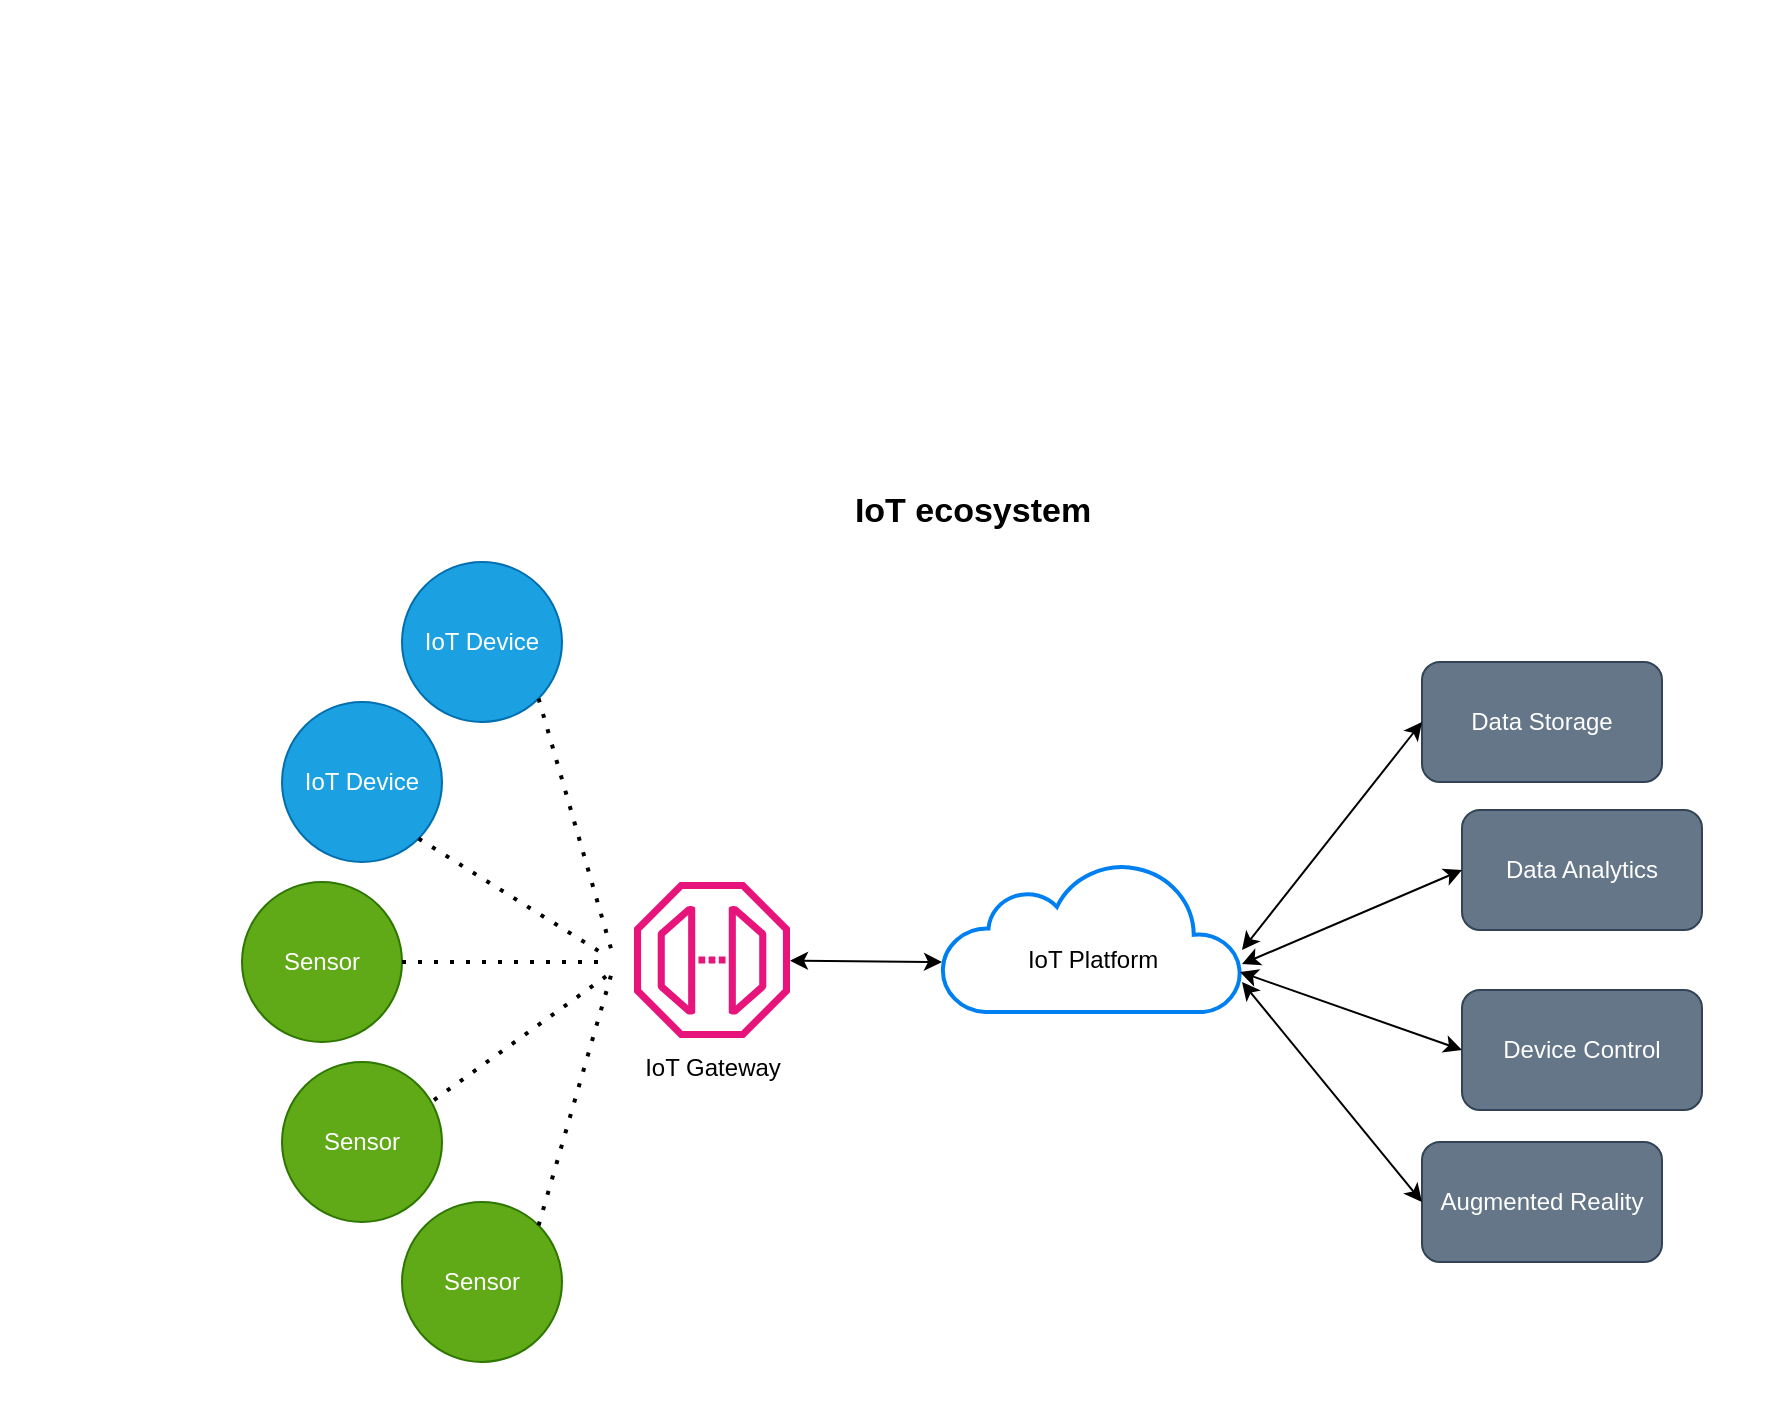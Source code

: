 <mxfile version="24.7.17">
  <diagram name="Page-1" id="cTqyQuH_cmsPI5R31wae">
    <mxGraphModel dx="1098" dy="988" grid="1" gridSize="10" guides="1" tooltips="1" connect="1" arrows="1" fold="1" page="1" pageScale="1" pageWidth="850" pageHeight="1100" math="0" shadow="0">
      <root>
        <mxCell id="0" />
        <mxCell id="1" parent="0" />
        <mxCell id="4gL2KsSqkulixGo2v1RV-1" value="&lt;span style=&quot;font-size: 17px;&quot;&gt;&lt;b&gt;IoT ecosystem&lt;/b&gt;&lt;/span&gt;" style="text;html=1;align=center;verticalAlign=middle;resizable=0;points=[];autosize=1;strokeColor=none;fillColor=none;" vertex="1" parent="1">
          <mxGeometry x="415" y="240" width="140" height="30" as="geometry" />
        </mxCell>
        <mxCell id="4gL2KsSqkulixGo2v1RV-2" value="IoT Device" style="ellipse;whiteSpace=wrap;html=1;aspect=fixed;fillColor=#1ba1e2;fontColor=#ffffff;strokeColor=#006EAF;" vertex="1" parent="1">
          <mxGeometry x="200" y="280" width="80" height="80" as="geometry" />
        </mxCell>
        <mxCell id="4gL2KsSqkulixGo2v1RV-3" value="IoT Device" style="ellipse;whiteSpace=wrap;html=1;aspect=fixed;fillColor=#1ba1e2;fontColor=#ffffff;strokeColor=#006EAF;" vertex="1" parent="1">
          <mxGeometry x="140" y="350" width="80" height="80" as="geometry" />
        </mxCell>
        <mxCell id="4gL2KsSqkulixGo2v1RV-4" value="Sensor" style="ellipse;whiteSpace=wrap;html=1;aspect=fixed;fillColor=#60a917;fontColor=#ffffff;strokeColor=#2D7600;" vertex="1" parent="1">
          <mxGeometry x="120" y="440" width="80" height="80" as="geometry" />
        </mxCell>
        <mxCell id="4gL2KsSqkulixGo2v1RV-5" value="Sensor" style="ellipse;whiteSpace=wrap;html=1;aspect=fixed;fillColor=#60a917;fontColor=#ffffff;strokeColor=#2D7600;" vertex="1" parent="1">
          <mxGeometry x="140" y="530" width="80" height="80" as="geometry" />
        </mxCell>
        <mxCell id="4gL2KsSqkulixGo2v1RV-6" value="Sensor" style="ellipse;whiteSpace=wrap;html=1;aspect=fixed;fillColor=#60a917;fontColor=#ffffff;strokeColor=#2D7600;" vertex="1" parent="1">
          <mxGeometry x="200" y="600" width="80" height="80" as="geometry" />
        </mxCell>
        <mxCell id="4gL2KsSqkulixGo2v1RV-7" value="" style="sketch=0;outlineConnect=0;fontColor=#232F3E;gradientColor=none;fillColor=#E7157B;strokeColor=none;dashed=0;verticalLabelPosition=bottom;verticalAlign=top;align=center;html=1;fontSize=12;fontStyle=0;aspect=fixed;pointerEvents=1;shape=mxgraph.aws4.endpoint;" vertex="1" parent="1">
          <mxGeometry x="316" y="440" width="78" height="78" as="geometry" />
        </mxCell>
        <mxCell id="4gL2KsSqkulixGo2v1RV-8" value="IoT Gateway" style="text;html=1;align=center;verticalAlign=middle;resizable=0;points=[];autosize=1;strokeColor=none;fillColor=none;" vertex="1" parent="1">
          <mxGeometry x="310" y="518" width="90" height="30" as="geometry" />
        </mxCell>
        <mxCell id="4gL2KsSqkulixGo2v1RV-13" value="" style="endArrow=none;dashed=1;html=1;dashPattern=1 3;strokeWidth=2;rounded=0;exitX=1;exitY=1;exitDx=0;exitDy=0;entryX=0;entryY=0;entryDx=0;entryDy=0;" edge="1" parent="1" source="4gL2KsSqkulixGo2v1RV-3" target="4gL2KsSqkulixGo2v1RV-19">
          <mxGeometry width="50" height="50" relative="1" as="geometry">
            <mxPoint x="360" y="500" as="sourcePoint" />
            <mxPoint x="270" y="450" as="targetPoint" />
          </mxGeometry>
        </mxCell>
        <mxCell id="4gL2KsSqkulixGo2v1RV-15" value="" style="endArrow=none;dashed=1;html=1;dashPattern=1 3;strokeWidth=2;rounded=0;exitX=1;exitY=1;exitDx=0;exitDy=0;entryX=0.5;entryY=0;entryDx=0;entryDy=0;" edge="1" parent="1" source="4gL2KsSqkulixGo2v1RV-2" target="4gL2KsSqkulixGo2v1RV-19">
          <mxGeometry width="50" height="50" relative="1" as="geometry">
            <mxPoint x="360" y="500" as="sourcePoint" />
            <mxPoint x="290" y="430" as="targetPoint" />
          </mxGeometry>
        </mxCell>
        <mxCell id="4gL2KsSqkulixGo2v1RV-17" value="" style="endArrow=none;dashed=1;html=1;dashPattern=1 3;strokeWidth=2;rounded=0;exitX=1;exitY=0.5;exitDx=0;exitDy=0;entryX=0;entryY=0.5;entryDx=0;entryDy=0;" edge="1" parent="1" source="4gL2KsSqkulixGo2v1RV-4" target="4gL2KsSqkulixGo2v1RV-19">
          <mxGeometry width="50" height="50" relative="1" as="geometry">
            <mxPoint x="218" y="428" as="sourcePoint" />
            <mxPoint x="260" y="490" as="targetPoint" />
          </mxGeometry>
        </mxCell>
        <mxCell id="4gL2KsSqkulixGo2v1RV-18" value="" style="ellipse;whiteSpace=wrap;html=1;aspect=fixed;" vertex="1" parent="1">
          <mxGeometry x="NaN" y="NaN" width="NaN" as="geometry" />
        </mxCell>
        <mxCell id="4gL2KsSqkulixGo2v1RV-19" value="" style="ellipse;whiteSpace=wrap;html=1;aspect=fixed;opacity=0;" vertex="1" parent="1">
          <mxGeometry x="300" y="475" width="10" height="10" as="geometry" />
        </mxCell>
        <mxCell id="4gL2KsSqkulixGo2v1RV-21" value="" style="endArrow=none;dashed=1;html=1;dashPattern=1 3;strokeWidth=2;rounded=0;exitX=0.95;exitY=0.238;exitDx=0;exitDy=0;exitPerimeter=0;entryX=0.5;entryY=1;entryDx=0;entryDy=0;" edge="1" parent="1" source="4gL2KsSqkulixGo2v1RV-5" target="4gL2KsSqkulixGo2v1RV-19">
          <mxGeometry width="50" height="50" relative="1" as="geometry">
            <mxPoint x="210" y="490" as="sourcePoint" />
            <mxPoint x="300" y="490" as="targetPoint" />
          </mxGeometry>
        </mxCell>
        <mxCell id="4gL2KsSqkulixGo2v1RV-22" value="" style="endArrow=none;dashed=1;html=1;dashPattern=1 3;strokeWidth=2;rounded=0;exitX=1;exitY=0;exitDx=0;exitDy=0;entryX=0.5;entryY=1;entryDx=0;entryDy=0;" edge="1" parent="1" source="4gL2KsSqkulixGo2v1RV-6" target="4gL2KsSqkulixGo2v1RV-19">
          <mxGeometry width="50" height="50" relative="1" as="geometry">
            <mxPoint x="226" y="559" as="sourcePoint" />
            <mxPoint x="315" y="495" as="targetPoint" />
          </mxGeometry>
        </mxCell>
        <mxCell id="4gL2KsSqkulixGo2v1RV-25" value="" style="endArrow=classic;startArrow=classic;html=1;rounded=0;" edge="1" parent="1" source="4gL2KsSqkulixGo2v1RV-7">
          <mxGeometry width="50" height="50" relative="1" as="geometry">
            <mxPoint x="360" y="500" as="sourcePoint" />
            <mxPoint x="470" y="480" as="targetPoint" />
          </mxGeometry>
        </mxCell>
        <mxCell id="4gL2KsSqkulixGo2v1RV-26" value="" style="html=1;verticalLabelPosition=bottom;align=center;labelBackgroundColor=#ffffff;verticalAlign=top;strokeWidth=2;strokeColor=#0080F0;shadow=0;dashed=0;shape=mxgraph.ios7.icons.cloud;" vertex="1" parent="1">
          <mxGeometry x="470" y="430" width="150" height="75" as="geometry" />
        </mxCell>
        <mxCell id="4gL2KsSqkulixGo2v1RV-27" value="IoT Platform" style="text;html=1;align=center;verticalAlign=middle;resizable=0;points=[];autosize=1;strokeColor=none;fillColor=none;" vertex="1" parent="1">
          <mxGeometry x="500" y="464" width="90" height="30" as="geometry" />
        </mxCell>
        <mxCell id="4gL2KsSqkulixGo2v1RV-28" value="Data Storage" style="rounded=1;whiteSpace=wrap;html=1;fillColor=#647687;fontColor=#ffffff;strokeColor=#314354;" vertex="1" parent="1">
          <mxGeometry x="710" y="330" width="120" height="60" as="geometry" />
        </mxCell>
        <mxCell id="4gL2KsSqkulixGo2v1RV-29" value="Data Analytics" style="rounded=1;whiteSpace=wrap;html=1;fillColor=#647687;fontColor=#ffffff;strokeColor=#314354;" vertex="1" parent="1">
          <mxGeometry x="730" y="404" width="120" height="60" as="geometry" />
        </mxCell>
        <mxCell id="4gL2KsSqkulixGo2v1RV-30" value="Device Control" style="rounded=1;whiteSpace=wrap;html=1;fillColor=#647687;fontColor=#ffffff;strokeColor=#314354;" vertex="1" parent="1">
          <mxGeometry x="730" y="494" width="120" height="60" as="geometry" />
        </mxCell>
        <mxCell id="4gL2KsSqkulixGo2v1RV-31" value="Augmented Reality" style="rounded=1;whiteSpace=wrap;html=1;fillColor=#647687;fontColor=#ffffff;strokeColor=#314354;" vertex="1" parent="1">
          <mxGeometry x="710" y="570" width="120" height="60" as="geometry" />
        </mxCell>
        <mxCell id="4gL2KsSqkulixGo2v1RV-32" value="" style="endArrow=classic;startArrow=classic;html=1;rounded=0;entryX=0;entryY=0.5;entryDx=0;entryDy=0;exitX=1;exitY=0.587;exitDx=0;exitDy=0;exitPerimeter=0;" edge="1" parent="1" source="4gL2KsSqkulixGo2v1RV-26" target="4gL2KsSqkulixGo2v1RV-28">
          <mxGeometry width="50" height="50" relative="1" as="geometry">
            <mxPoint x="360" y="500" as="sourcePoint" />
            <mxPoint x="410" y="450" as="targetPoint" />
          </mxGeometry>
        </mxCell>
        <mxCell id="4gL2KsSqkulixGo2v1RV-33" value="" style="endArrow=classic;startArrow=classic;html=1;rounded=0;entryX=0;entryY=0.5;entryDx=0;entryDy=0;exitX=1;exitY=0.68;exitDx=0;exitDy=0;exitPerimeter=0;" edge="1" parent="1" source="4gL2KsSqkulixGo2v1RV-26" target="4gL2KsSqkulixGo2v1RV-29">
          <mxGeometry width="50" height="50" relative="1" as="geometry">
            <mxPoint x="630" y="490" as="sourcePoint" />
            <mxPoint x="720" y="370" as="targetPoint" />
          </mxGeometry>
        </mxCell>
        <mxCell id="4gL2KsSqkulixGo2v1RV-34" value="" style="endArrow=classic;startArrow=classic;html=1;rounded=0;entryX=0;entryY=0.5;entryDx=0;entryDy=0;exitX=0.993;exitY=0.733;exitDx=0;exitDy=0;exitPerimeter=0;" edge="1" parent="1" source="4gL2KsSqkulixGo2v1RV-26" target="4gL2KsSqkulixGo2v1RV-30">
          <mxGeometry width="50" height="50" relative="1" as="geometry">
            <mxPoint x="640" y="500" as="sourcePoint" />
            <mxPoint x="730" y="380" as="targetPoint" />
          </mxGeometry>
        </mxCell>
        <mxCell id="4gL2KsSqkulixGo2v1RV-35" value="" style="endArrow=classic;startArrow=classic;html=1;rounded=0;entryX=0;entryY=0.5;entryDx=0;entryDy=0;exitX=1;exitY=0.8;exitDx=0;exitDy=0;exitPerimeter=0;" edge="1" parent="1" source="4gL2KsSqkulixGo2v1RV-26" target="4gL2KsSqkulixGo2v1RV-31">
          <mxGeometry width="50" height="50" relative="1" as="geometry">
            <mxPoint x="650" y="510" as="sourcePoint" />
            <mxPoint x="740" y="390" as="targetPoint" />
          </mxGeometry>
        </mxCell>
        <mxCell id="4gL2KsSqkulixGo2v1RV-36" value="" style="rounded=0;whiteSpace=wrap;html=1;opacity=0;" vertex="1" parent="1">
          <mxGeometry x="90" y="220" width="790" height="480" as="geometry" />
        </mxCell>
      </root>
    </mxGraphModel>
  </diagram>
</mxfile>

